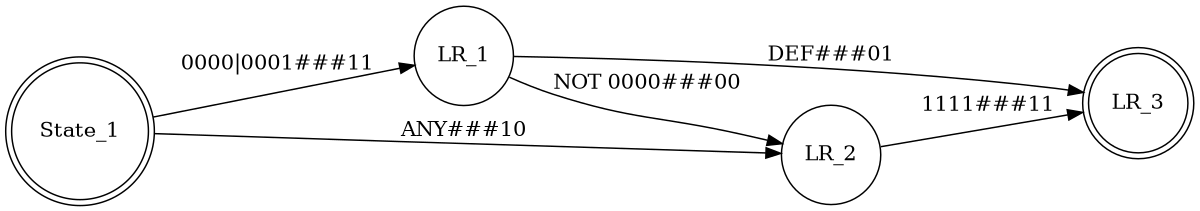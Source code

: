 digraph binary_finite_state_machine {
	rankdir=LR;
	size="8,5"
	node [shape = doublecircle]; LR_0 LR_3;
	node [shape = circle];
	LR_0 [ label = "State_1" moore = "01"];
	LR_0 -> LR_1 [ label = "0000|0001###11" ];
	LR_1 -> LR_2 [ label = "NOT 0000###00" ];
	LR_1 -> LR_3 [ label = "DEF###01" ];
	LR_0 -> LR_2 [ label = "ANY###10" ];
	LR_2 -> LR_3 [ label = "1111###11" ];
}

